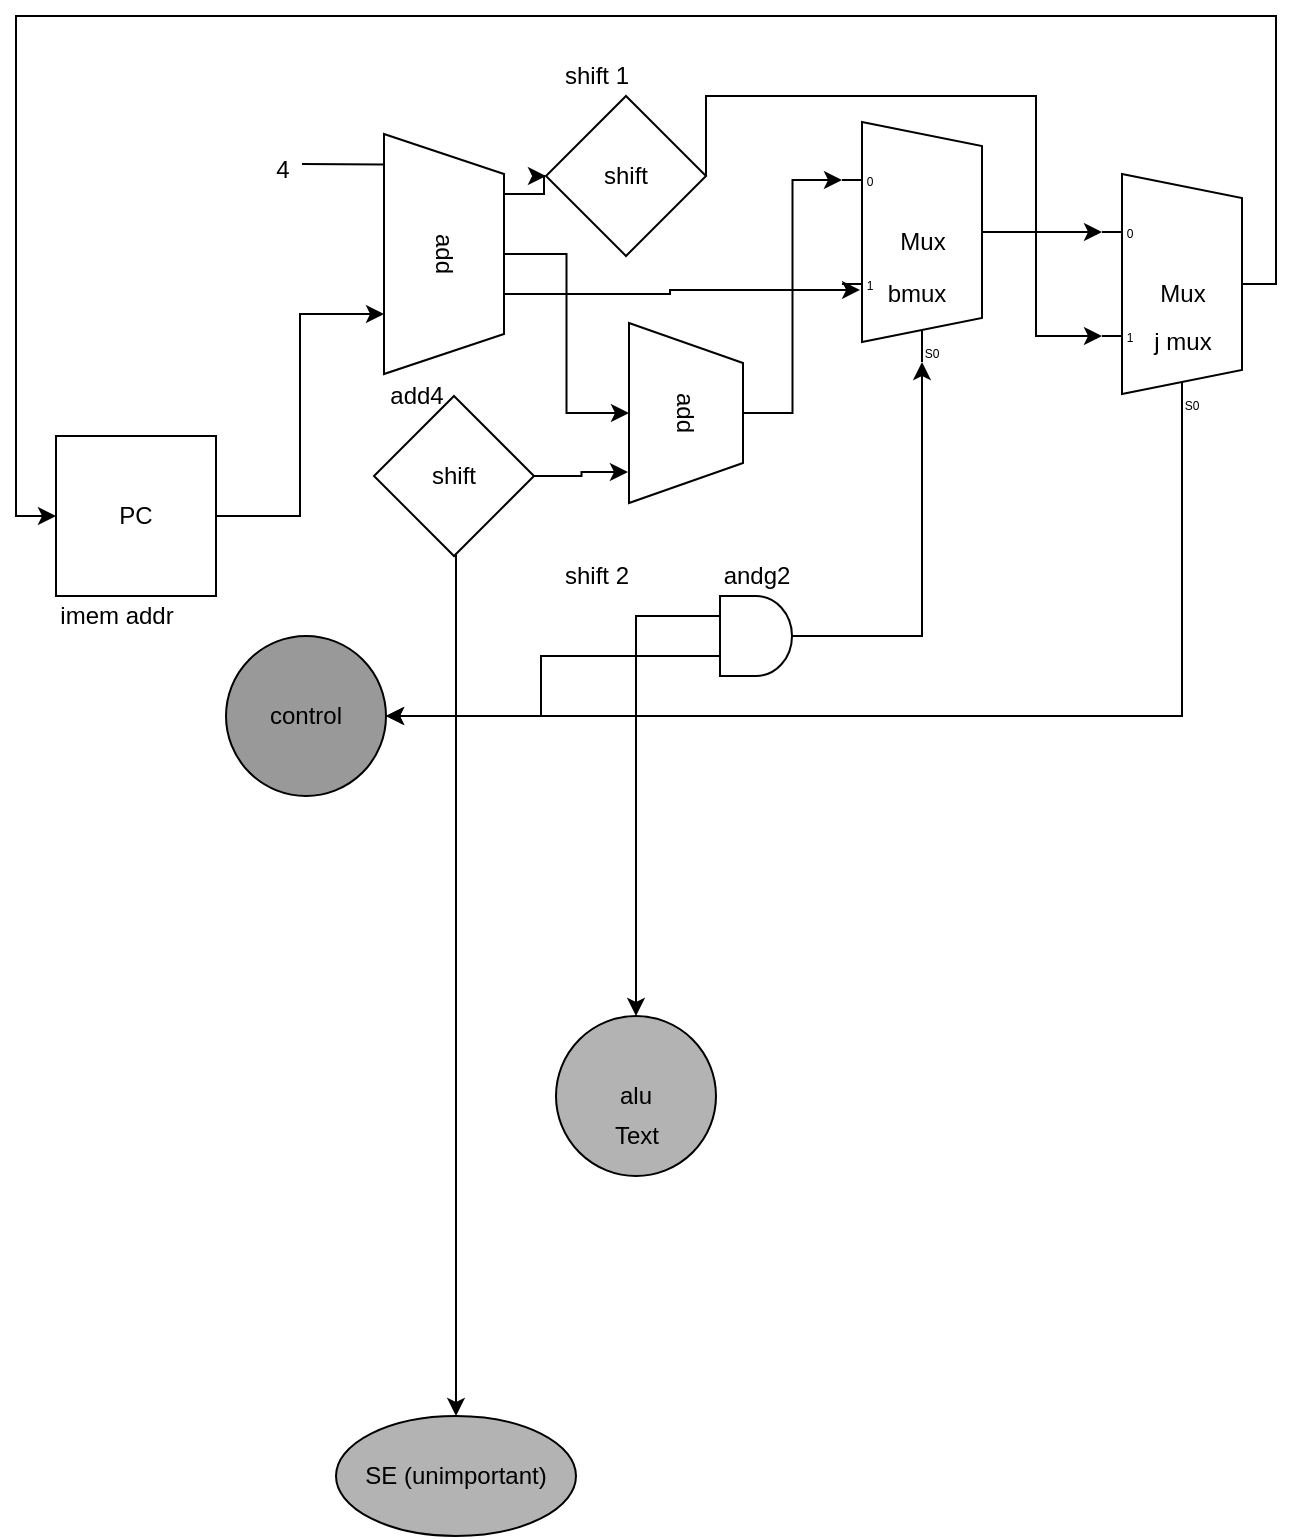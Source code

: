 <mxfile version="17.1.1" type="github">
  <diagram id="QS9KMBKaAERe8l9Y9Lax" name="Page-1">
    <mxGraphModel dx="1182" dy="1171" grid="1" gridSize="10" guides="1" tooltips="1" connect="1" arrows="1" fold="1" page="1" pageScale="1" pageWidth="850" pageHeight="1100" math="0" shadow="0">
      <root>
        <mxCell id="0" />
        <mxCell id="1" parent="0" />
        <mxCell id="oylmR4pLxYia0qEO0QHr-11" style="edgeStyle=orthogonalEdgeStyle;rounded=0;orthogonalLoop=1;jettySize=auto;html=1;entryX=0.75;entryY=1;entryDx=0;entryDy=0;" parent="1" source="oylmR4pLxYia0qEO0QHr-1" edge="1" target="oylmR4pLxYia0qEO0QHr-5">
          <mxGeometry relative="1" as="geometry">
            <mxPoint x="310" y="320" as="targetPoint" />
          </mxGeometry>
        </mxCell>
        <mxCell id="oylmR4pLxYia0qEO0QHr-1" value="PC" style="whiteSpace=wrap;html=1;aspect=fixed;" parent="1" vertex="1">
          <mxGeometry x="140" y="280" width="80" height="80" as="geometry" />
        </mxCell>
        <mxCell id="zpBh-5OdWaO5NUMWYgs0-1" style="edgeStyle=orthogonalEdgeStyle;rounded=0;orthogonalLoop=1;jettySize=auto;html=1;entryX=0;entryY=0.5;entryDx=0;entryDy=0;exitX=1;exitY=0.5;exitDx=0;exitDy=-5;exitPerimeter=0;" edge="1" parent="1" source="oylmR4pLxYia0qEO0QHr-2" target="oylmR4pLxYia0qEO0QHr-1">
          <mxGeometry relative="1" as="geometry">
            <Array as="points">
              <mxPoint x="750" y="204" />
              <mxPoint x="750" y="70" />
              <mxPoint x="120" y="70" />
              <mxPoint x="120" y="320" />
            </Array>
          </mxGeometry>
        </mxCell>
        <mxCell id="zpBh-5OdWaO5NUMWYgs0-2" style="edgeStyle=orthogonalEdgeStyle;rounded=0;orthogonalLoop=1;jettySize=auto;html=1;fillColor=#CCCCCC;" edge="1" parent="1" source="oylmR4pLxYia0qEO0QHr-2" target="zpBh-5OdWaO5NUMWYgs0-3">
          <mxGeometry relative="1" as="geometry">
            <mxPoint x="310" y="420" as="targetPoint" />
            <Array as="points">
              <mxPoint x="703" y="420" />
            </Array>
          </mxGeometry>
        </mxCell>
        <mxCell id="oylmR4pLxYia0qEO0QHr-2" value="Mux" style="shadow=0;dashed=0;align=center;html=1;strokeWidth=1;shape=mxgraph.electrical.abstract.mux2;" parent="1" vertex="1">
          <mxGeometry x="663" y="149" width="80" height="120" as="geometry" />
        </mxCell>
        <mxCell id="oylmR4pLxYia0qEO0QHr-4" style="edgeStyle=orthogonalEdgeStyle;rounded=0;orthogonalLoop=1;jettySize=auto;html=1;entryX=0;entryY=0.65;entryDx=0;entryDy=3;entryPerimeter=0;exitX=1;exitY=0.5;exitDx=0;exitDy=-5;exitPerimeter=0;" parent="1" source="oylmR4pLxYia0qEO0QHr-3" edge="1">
          <mxGeometry relative="1" as="geometry">
            <mxPoint x="613" y="197" as="sourcePoint" />
            <mxPoint x="663" y="178" as="targetPoint" />
            <Array as="points" />
          </mxGeometry>
        </mxCell>
        <mxCell id="oylmR4pLxYia0qEO0QHr-3" value="Mux" style="shadow=0;dashed=0;align=center;html=1;strokeWidth=1;shape=mxgraph.electrical.abstract.mux2;" parent="1" vertex="1">
          <mxGeometry x="533" y="123" width="80" height="120" as="geometry" />
        </mxCell>
        <mxCell id="zpBh-5OdWaO5NUMWYgs0-12" style="edgeStyle=orthogonalEdgeStyle;rounded=0;orthogonalLoop=1;jettySize=auto;html=1;exitX=0.5;exitY=0;exitDx=0;exitDy=0;entryX=0.113;entryY=0.708;entryDx=0;entryDy=0;entryPerimeter=0;" edge="1" parent="1">
          <mxGeometry relative="1" as="geometry">
            <mxPoint x="364" y="188" as="sourcePoint" />
            <mxPoint x="542.04" y="206.96" as="targetPoint" />
            <Array as="points">
              <mxPoint x="360" y="209" />
              <mxPoint x="447" y="209" />
              <mxPoint x="447" y="207" />
            </Array>
          </mxGeometry>
        </mxCell>
        <mxCell id="zpBh-5OdWaO5NUMWYgs0-13" style="edgeStyle=orthogonalEdgeStyle;rounded=0;orthogonalLoop=1;jettySize=auto;html=1;exitX=0.25;exitY=0;exitDx=0;exitDy=0;" edge="1" parent="1" source="oylmR4pLxYia0qEO0QHr-5" target="zpBh-5OdWaO5NUMWYgs0-10">
          <mxGeometry relative="1" as="geometry" />
        </mxCell>
        <mxCell id="zpBh-5OdWaO5NUMWYgs0-27" style="edgeStyle=orthogonalEdgeStyle;rounded=0;orthogonalLoop=1;jettySize=auto;html=1;exitX=0.5;exitY=0;exitDx=0;exitDy=0;entryX=0.5;entryY=1;entryDx=0;entryDy=0;" edge="1" parent="1" source="oylmR4pLxYia0qEO0QHr-5" target="zpBh-5OdWaO5NUMWYgs0-24">
          <mxGeometry relative="1" as="geometry" />
        </mxCell>
        <mxCell id="oylmR4pLxYia0qEO0QHr-5" value="add" style="shape=trapezoid;perimeter=trapezoidPerimeter;whiteSpace=wrap;html=1;fixedSize=1;rotation=90;" parent="1" vertex="1">
          <mxGeometry x="274" y="159" width="120" height="60" as="geometry" />
        </mxCell>
        <mxCell id="oylmR4pLxYia0qEO0QHr-8" value="" style="endArrow=none;html=1;rounded=0;entryX=0.844;entryY=0.986;entryDx=0;entryDy=0;entryPerimeter=0;" parent="1" edge="1">
          <mxGeometry width="50" height="50" relative="1" as="geometry">
            <mxPoint x="263" y="144.0" as="sourcePoint" />
            <mxPoint x="303.84" y="144.28" as="targetPoint" />
            <Array as="points" />
          </mxGeometry>
        </mxCell>
        <mxCell id="oylmR4pLxYia0qEO0QHr-9" value="4" style="text;html=1;align=center;verticalAlign=middle;resizable=0;points=[];autosize=1;strokeColor=none;fillColor=none;" parent="1" vertex="1">
          <mxGeometry x="243" y="137" width="20" height="20" as="geometry" />
        </mxCell>
        <mxCell id="zpBh-5OdWaO5NUMWYgs0-26" style="edgeStyle=orthogonalEdgeStyle;rounded=0;orthogonalLoop=1;jettySize=auto;html=1;exitX=1;exitY=0.5;exitDx=0;exitDy=0;entryX=0.828;entryY=1.009;entryDx=0;entryDy=0;entryPerimeter=0;" edge="1" parent="1" source="oylmR4pLxYia0qEO0QHr-13" target="zpBh-5OdWaO5NUMWYgs0-24">
          <mxGeometry relative="1" as="geometry" />
        </mxCell>
        <mxCell id="zpBh-5OdWaO5NUMWYgs0-28" style="edgeStyle=orthogonalEdgeStyle;rounded=0;orthogonalLoop=1;jettySize=auto;html=1;exitX=0.5;exitY=1;exitDx=0;exitDy=0;fillColor=#CCCCCC;" edge="1" parent="1" source="oylmR4pLxYia0qEO0QHr-13">
          <mxGeometry relative="1" as="geometry">
            <mxPoint x="340" y="770" as="targetPoint" />
            <Array as="points">
              <mxPoint x="340" y="340" />
            </Array>
          </mxGeometry>
        </mxCell>
        <mxCell id="oylmR4pLxYia0qEO0QHr-13" value="shift" style="rhombus;whiteSpace=wrap;html=1;" parent="1" vertex="1">
          <mxGeometry x="299" y="260" width="80" height="80" as="geometry" />
        </mxCell>
        <mxCell id="zpBh-5OdWaO5NUMWYgs0-3" value="control" style="ellipse;whiteSpace=wrap;html=1;aspect=fixed;fillColor=#999999;" vertex="1" parent="1">
          <mxGeometry x="225" y="380" width="80" height="80" as="geometry" />
        </mxCell>
        <mxCell id="zpBh-5OdWaO5NUMWYgs0-6" style="edgeStyle=orthogonalEdgeStyle;rounded=0;orthogonalLoop=1;jettySize=auto;html=1;exitX=1;exitY=0.5;exitDx=0;exitDy=0;exitPerimeter=0;entryX=0.375;entryY=1;entryDx=10;entryDy=0;entryPerimeter=0;" edge="1" parent="1" source="zpBh-5OdWaO5NUMWYgs0-5" target="oylmR4pLxYia0qEO0QHr-3">
          <mxGeometry relative="1" as="geometry" />
        </mxCell>
        <mxCell id="zpBh-5OdWaO5NUMWYgs0-7" style="edgeStyle=orthogonalEdgeStyle;rounded=0;orthogonalLoop=1;jettySize=auto;html=1;exitX=0;exitY=0.75;exitDx=0;exitDy=0;exitPerimeter=0;entryX=1;entryY=0.5;entryDx=0;entryDy=0;fillColor=#CCCCCC;" edge="1" parent="1" source="zpBh-5OdWaO5NUMWYgs0-5" target="zpBh-5OdWaO5NUMWYgs0-3">
          <mxGeometry relative="1" as="geometry" />
        </mxCell>
        <mxCell id="zpBh-5OdWaO5NUMWYgs0-8" style="edgeStyle=orthogonalEdgeStyle;rounded=0;orthogonalLoop=1;jettySize=auto;html=1;exitX=0;exitY=0.25;exitDx=0;exitDy=0;exitPerimeter=0;fillColor=#CCCCCC;" edge="1" parent="1" source="zpBh-5OdWaO5NUMWYgs0-5" target="zpBh-5OdWaO5NUMWYgs0-9">
          <mxGeometry relative="1" as="geometry">
            <mxPoint x="430" y="610" as="targetPoint" />
          </mxGeometry>
        </mxCell>
        <mxCell id="zpBh-5OdWaO5NUMWYgs0-5" value="" style="verticalLabelPosition=bottom;shadow=0;dashed=0;align=center;html=1;verticalAlign=top;shape=mxgraph.electrical.logic_gates.logic_gate;operation=and;" vertex="1" parent="1">
          <mxGeometry x="460" y="360" width="60" height="40" as="geometry" />
        </mxCell>
        <mxCell id="zpBh-5OdWaO5NUMWYgs0-9" value="alu" style="ellipse;whiteSpace=wrap;html=1;aspect=fixed;fillColor=#B3B3B3;" vertex="1" parent="1">
          <mxGeometry x="390" y="570" width="80" height="80" as="geometry" />
        </mxCell>
        <mxCell id="zpBh-5OdWaO5NUMWYgs0-14" style="edgeStyle=orthogonalEdgeStyle;rounded=0;orthogonalLoop=1;jettySize=auto;html=1;exitX=1;exitY=0.5;exitDx=0;exitDy=0;entryX=0;entryY=0.65;entryDx=0;entryDy=3;entryPerimeter=0;" edge="1" parent="1" source="zpBh-5OdWaO5NUMWYgs0-10" target="oylmR4pLxYia0qEO0QHr-2">
          <mxGeometry relative="1" as="geometry">
            <mxPoint x="510" y="120" as="targetPoint" />
            <Array as="points">
              <mxPoint x="465" y="110" />
              <mxPoint x="630" y="110" />
              <mxPoint x="630" y="230" />
            </Array>
          </mxGeometry>
        </mxCell>
        <mxCell id="zpBh-5OdWaO5NUMWYgs0-10" value="shift" style="rhombus;whiteSpace=wrap;html=1;" vertex="1" parent="1">
          <mxGeometry x="385" y="110" width="80" height="80" as="geometry" />
        </mxCell>
        <mxCell id="zpBh-5OdWaO5NUMWYgs0-16" value="imem addr" style="text;html=1;align=center;verticalAlign=middle;resizable=0;points=[];autosize=1;strokeColor=none;fillColor=none;" vertex="1" parent="1">
          <mxGeometry x="135" y="360" width="70" height="20" as="geometry" />
        </mxCell>
        <mxCell id="zpBh-5OdWaO5NUMWYgs0-17" value="add4" style="text;html=1;align=center;verticalAlign=middle;resizable=0;points=[];autosize=1;strokeColor=none;fillColor=none;" vertex="1" parent="1">
          <mxGeometry x="300" y="250" width="40" height="20" as="geometry" />
        </mxCell>
        <mxCell id="zpBh-5OdWaO5NUMWYgs0-18" value="shift 1" style="text;html=1;align=center;verticalAlign=middle;resizable=0;points=[];autosize=1;strokeColor=none;fillColor=none;" vertex="1" parent="1">
          <mxGeometry x="385" y="90" width="50" height="20" as="geometry" />
        </mxCell>
        <mxCell id="zpBh-5OdWaO5NUMWYgs0-19" value="shift 2" style="text;html=1;align=center;verticalAlign=middle;resizable=0;points=[];autosize=1;strokeColor=none;fillColor=none;" vertex="1" parent="1">
          <mxGeometry x="385" y="340" width="50" height="20" as="geometry" />
        </mxCell>
        <mxCell id="zpBh-5OdWaO5NUMWYgs0-20" value="j mux" style="text;html=1;align=center;verticalAlign=middle;resizable=0;points=[];autosize=1;strokeColor=none;fillColor=none;" vertex="1" parent="1">
          <mxGeometry x="683" y="223" width="40" height="20" as="geometry" />
        </mxCell>
        <mxCell id="zpBh-5OdWaO5NUMWYgs0-21" value="bmux" style="text;html=1;align=center;verticalAlign=middle;resizable=0;points=[];autosize=1;strokeColor=none;fillColor=none;" vertex="1" parent="1">
          <mxGeometry x="550" y="199" width="40" height="20" as="geometry" />
        </mxCell>
        <mxCell id="zpBh-5OdWaO5NUMWYgs0-22" value="andg2" style="text;html=1;align=center;verticalAlign=middle;resizable=0;points=[];autosize=1;strokeColor=none;fillColor=none;" vertex="1" parent="1">
          <mxGeometry x="465" y="340" width="50" height="20" as="geometry" />
        </mxCell>
        <mxCell id="zpBh-5OdWaO5NUMWYgs0-23" value="Text" style="text;html=1;align=center;verticalAlign=middle;resizable=0;points=[];autosize=1;strokeColor=none;fillColor=#B3B3B3;" vertex="1" parent="1">
          <mxGeometry x="410" y="620" width="40" height="20" as="geometry" />
        </mxCell>
        <mxCell id="zpBh-5OdWaO5NUMWYgs0-25" style="edgeStyle=orthogonalEdgeStyle;rounded=0;orthogonalLoop=1;jettySize=auto;html=1;exitX=0.5;exitY=0;exitDx=0;exitDy=0;entryX=0;entryY=0.217;entryDx=0;entryDy=3;entryPerimeter=0;" edge="1" parent="1" source="zpBh-5OdWaO5NUMWYgs0-24" target="oylmR4pLxYia0qEO0QHr-3">
          <mxGeometry relative="1" as="geometry" />
        </mxCell>
        <mxCell id="zpBh-5OdWaO5NUMWYgs0-24" value="add" style="shape=trapezoid;perimeter=trapezoidPerimeter;whiteSpace=wrap;html=1;fixedSize=1;rotation=90;" vertex="1" parent="1">
          <mxGeometry x="410" y="240" width="90" height="57" as="geometry" />
        </mxCell>
        <mxCell id="zpBh-5OdWaO5NUMWYgs0-29" value="SE (unimportant)" style="ellipse;whiteSpace=wrap;html=1;fillColor=#B3B3B3;" vertex="1" parent="1">
          <mxGeometry x="280" y="770" width="120" height="60" as="geometry" />
        </mxCell>
      </root>
    </mxGraphModel>
  </diagram>
</mxfile>
